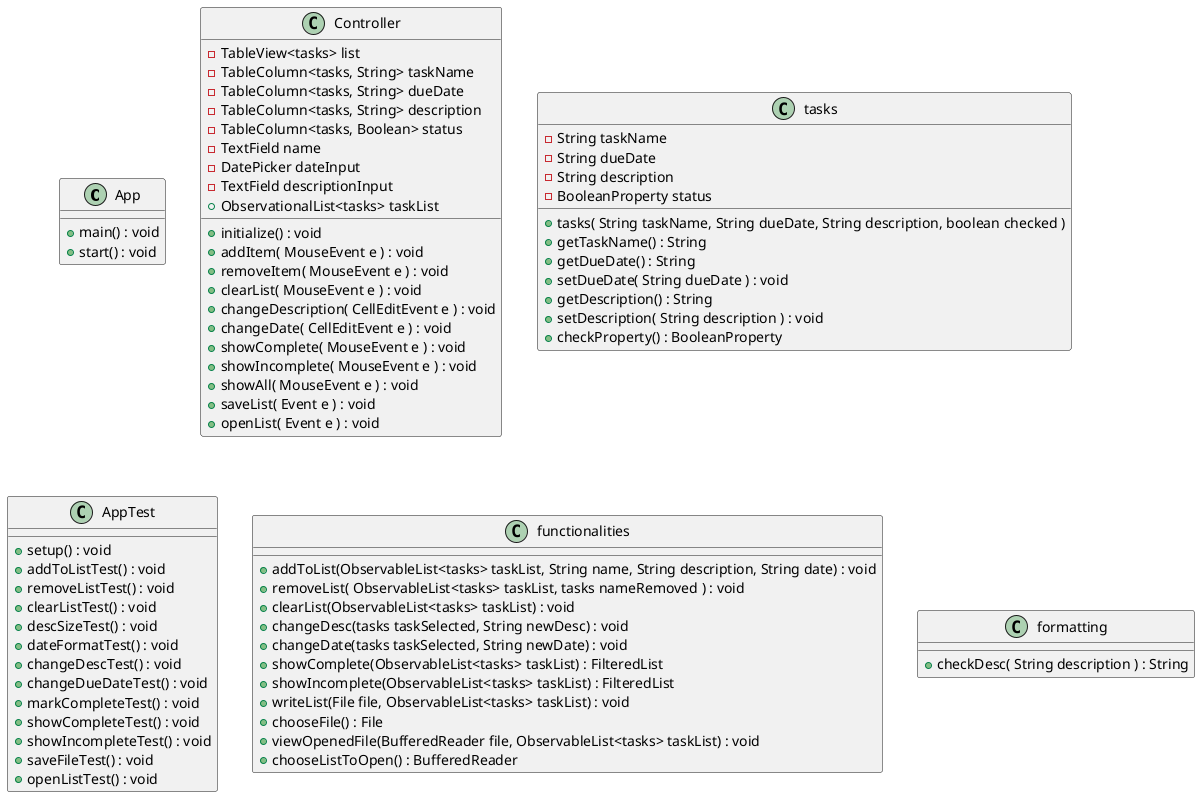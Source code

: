 @startuml
'https://plantuml.com/class-diagram
class App {
+main() : void
+start() : void
}
class Controller {
-TableView<tasks> list
-TableColumn<tasks, String> taskName
-TableColumn<tasks, String> dueDate
-TableColumn<tasks, String> description
-TableColumn<tasks, Boolean> status
-TextField name
-DatePicker dateInput
-TextField descriptionInput
+ObservationalList<tasks> taskList
+initialize() : void
+addItem( MouseEvent e ) : void
+removeItem( MouseEvent e ) : void
+clearList( MouseEvent e ) : void
+changeDescription( CellEditEvent e ) : void
+changeDate( CellEditEvent e ) : void
+showComplete( MouseEvent e ) : void
+showIncomplete( MouseEvent e ) : void
+showAll( MouseEvent e ) : void
+saveList( Event e ) : void
+openList( Event e ) : void
}
class tasks{
-String taskName
-String dueDate
-String description
-BooleanProperty status
+tasks( String taskName, String dueDate, String description, boolean checked )
+getTaskName() : String
+getDueDate() : String
+setDueDate( String dueDate ) : void
+getDescription() : String
+setDescription( String description ) : void
+checkProperty() : BooleanProperty
}
class AppTest {
+ setup() : void
+ addToListTest() : void
+ removeListTest() : void
+ clearListTest() : void
+ descSizeTest() : void
+ dateFormatTest() : void
+ changeDescTest() : void
+ changeDueDateTest() : void
+ markCompleteTest() : void
+ showCompleteTest() : void
+ showIncompleteTest() : void
+ saveFileTest() : void
+ openListTest() : void
}
class functionalities {
+addToList(ObservableList<tasks> taskList, String name, String description, String date) : void
+removeList( ObservableList<tasks> taskList, tasks nameRemoved ) : void
+clearList(ObservableList<tasks> taskList) : void
+changeDesc(tasks taskSelected, String newDesc) : void
+changeDate(tasks taskSelected, String newDate) : void
+showComplete(ObservableList<tasks> taskList) : FilteredList
+showIncomplete(ObservableList<tasks> taskList) : FilteredList
+writeList(File file, ObservableList<tasks> taskList) : void
+chooseFile() : File
+viewOpenedFile(BufferedReader file, ObservableList<tasks> taskList) : void
+chooseListToOpen() : BufferedReader

}
class formatting {
+ checkDesc( String description ) : String
}
@enduml
